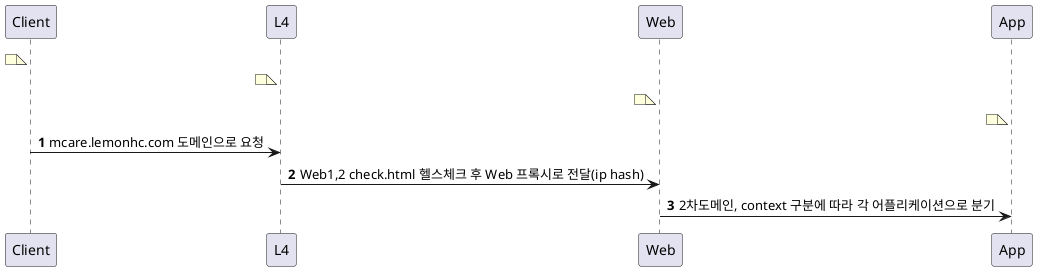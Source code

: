 @startuml
autonumber
note left Client:
note left L4 :
note left Web :
note left App :

Client -> L4 : mcare.lemonhc.com 도메인으로 요청
L4 -> Web: Web1,2 check.html 헬스체크 후 Web 프록시로 전달(ip hash)
Web -> App: 2차도메인, context 구분에 따라 각 어플리케이션으로 분기


@enduml